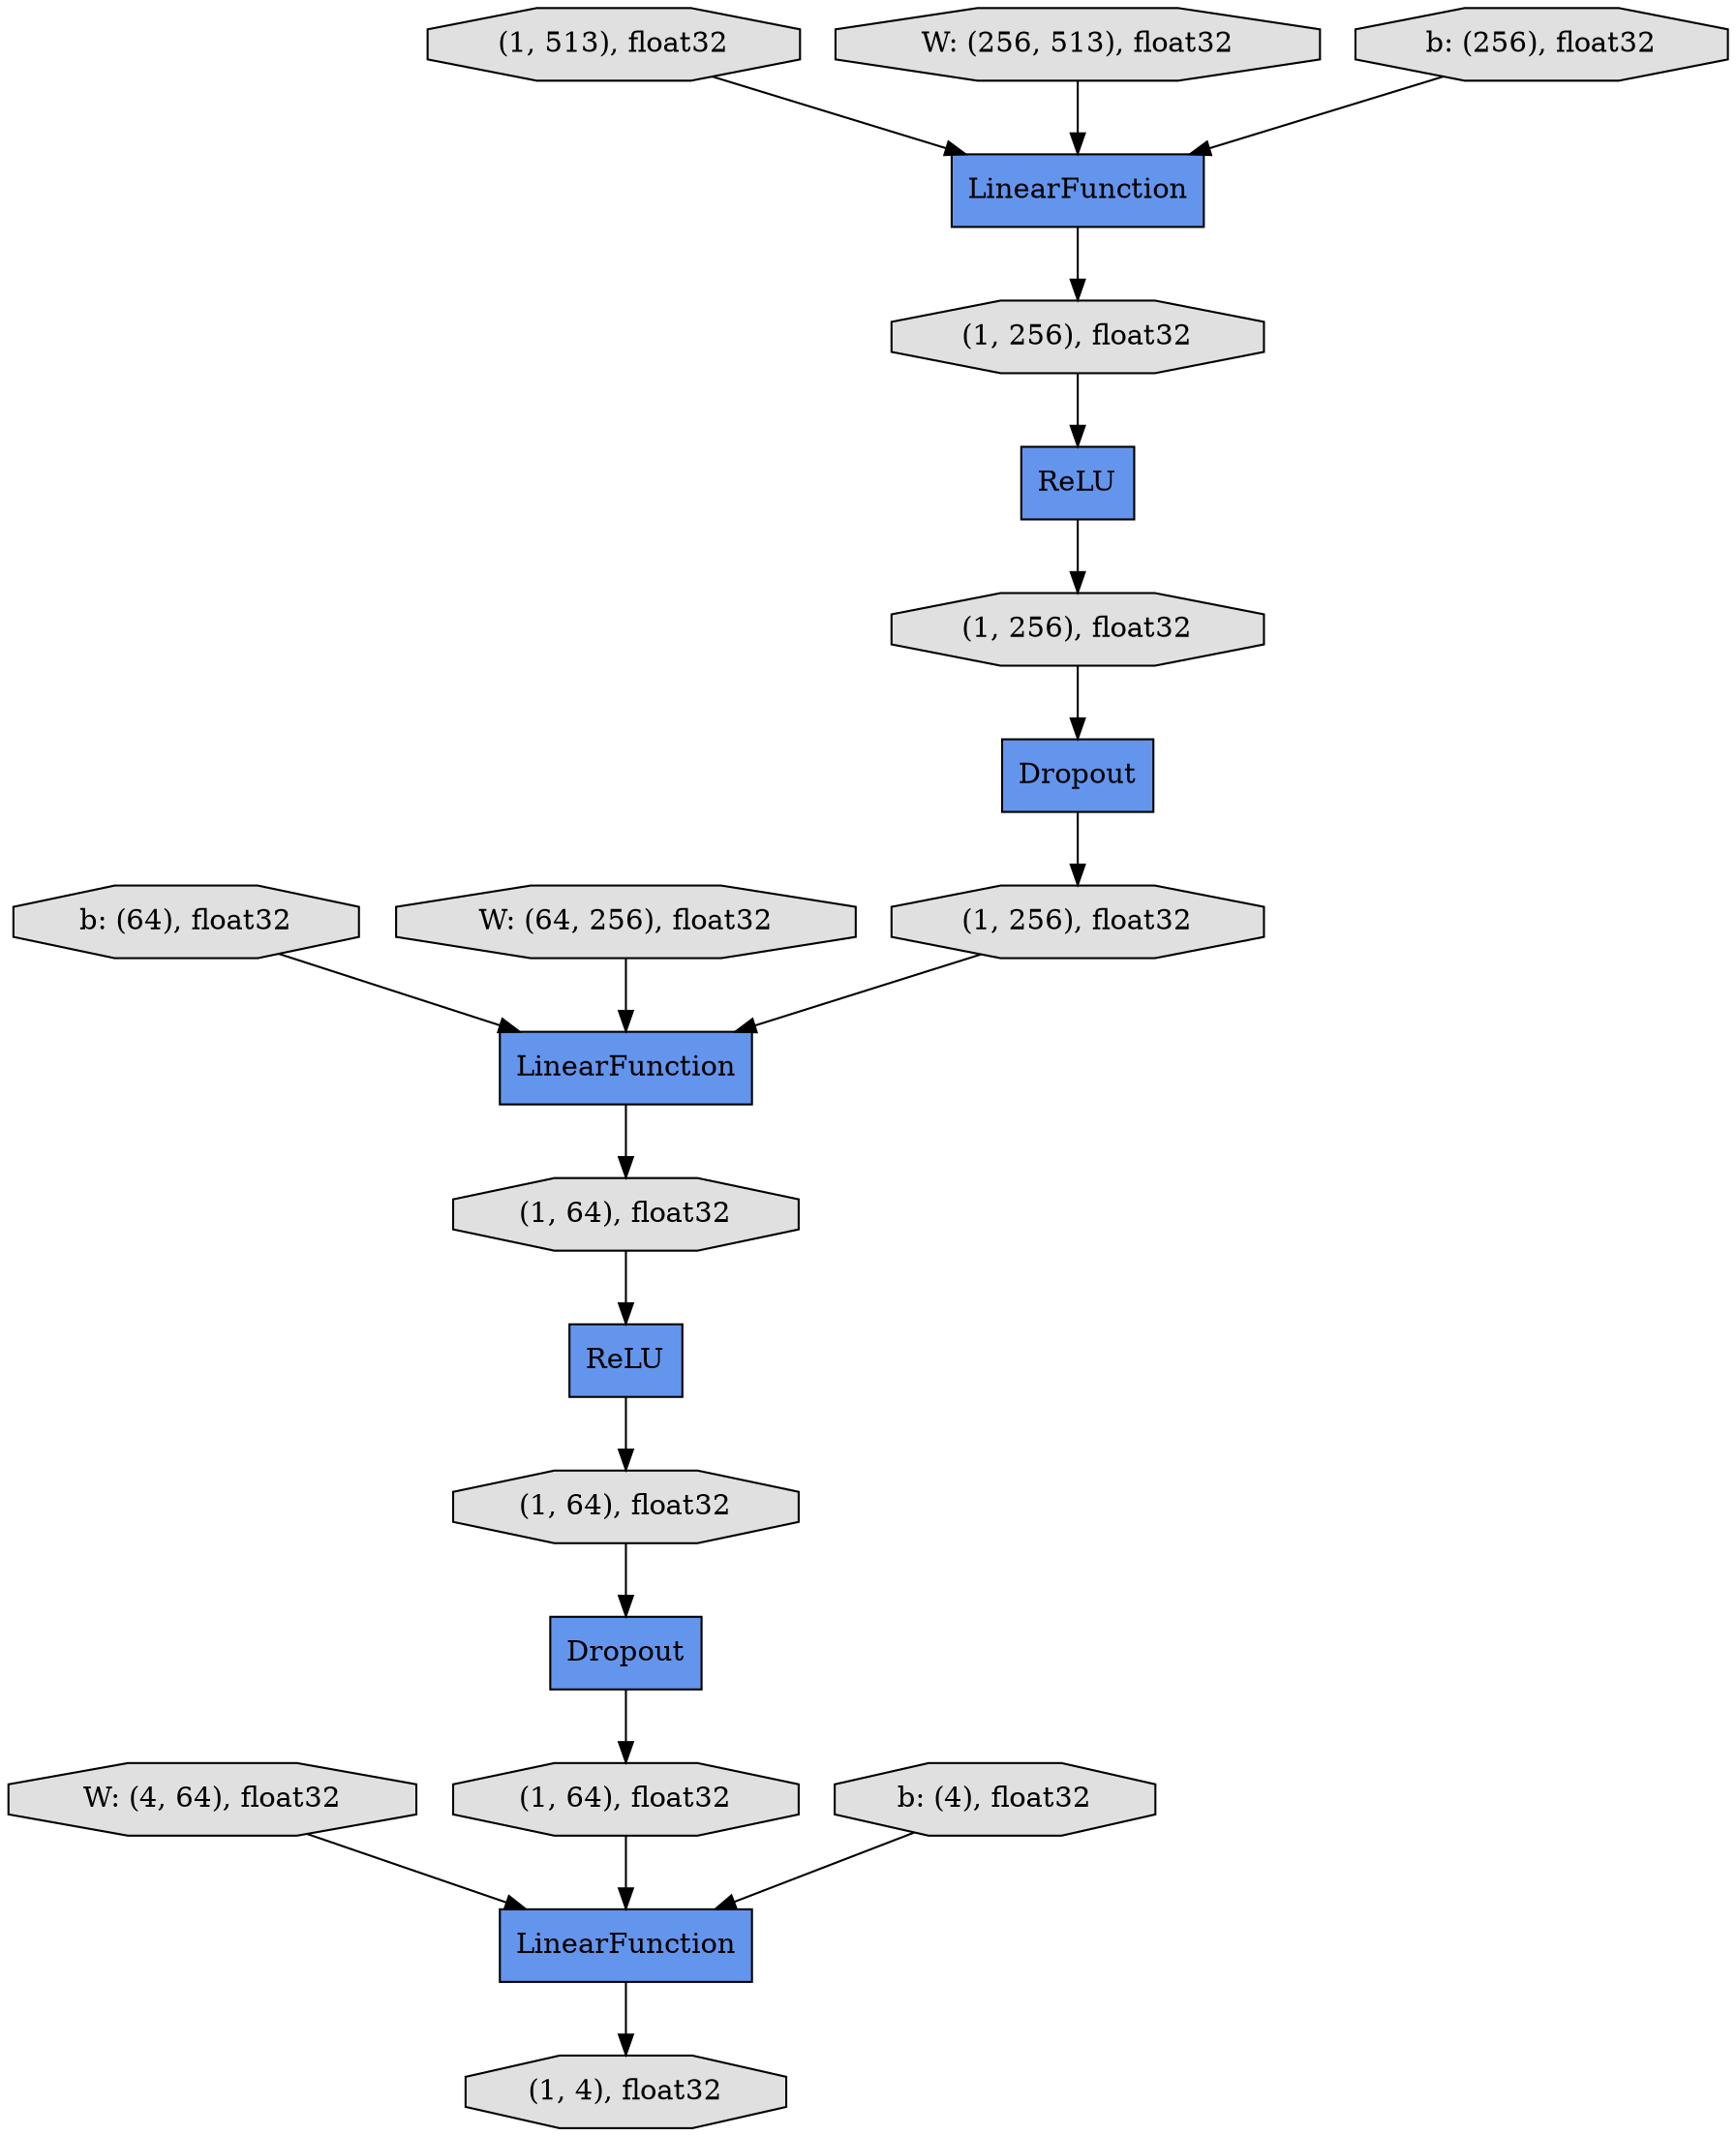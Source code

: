 digraph graphname{rankdir=TB;140155903588392 [label="LinearFunction",shape="record",fillcolor="#6495ED",style="filled"];140155903588448 [label="(1, 64), float32",shape="octagon",fillcolor="#E0E0E0",style="filled"];140155903588560 [label="(1, 513), float32",shape="octagon",fillcolor="#E0E0E0",style="filled"];140155903588616 [label="Dropout",shape="record",fillcolor="#6495ED",style="filled"];140155903990024 [label="LinearFunction",shape="record",fillcolor="#6495ED",style="filled"];140155903588672 [label="(1, 256), float32",shape="octagon",fillcolor="#E0E0E0",style="filled"];140155903588728 [label="LinearFunction",shape="record",fillcolor="#6495ED",style="filled"];140155903588784 [label="(1, 256), float32",shape="octagon",fillcolor="#E0E0E0",style="filled"];140155903588840 [label="ReLU",shape="record",fillcolor="#6495ED",style="filled"];140155903562248 [label="W: (4, 64), float32",shape="octagon",fillcolor="#E0E0E0",style="filled"];140155903588896 [label="ReLU",shape="record",fillcolor="#6495ED",style="filled"];140155903587216 [label="(1, 4), float32",shape="octagon",fillcolor="#E0E0E0",style="filled"];140154460896280 [label="W: (256, 513), float32",shape="octagon",fillcolor="#E0E0E0",style="filled"];140155903562808 [label="b: (64), float32",shape="octagon",fillcolor="#E0E0E0",style="filled"];140155903588280 [label="Dropout",shape="record",fillcolor="#6495ED",style="filled"];140155903563368 [label="W: (64, 256), float32",shape="octagon",fillcolor="#E0E0E0",style="filled"];140155903588056 [label="(1, 64), float32",shape="octagon",fillcolor="#E0E0E0",style="filled"];140155903991592 [label="b: (4), float32",shape="octagon",fillcolor="#E0E0E0",style="filled"];140155903588224 [label="(1, 256), float32",shape="octagon",fillcolor="#E0E0E0",style="filled"];140155903563704 [label="b: (256), float32",shape="octagon",fillcolor="#E0E0E0",style="filled"];140155903588336 [label="(1, 64), float32",shape="octagon",fillcolor="#E0E0E0",style="filled"];140155903990024 -> 140155903588672;140155903588056 -> 140155903588392;140155903588728 -> 140155903588336;140155903991592 -> 140155903588392;140155903562808 -> 140155903588728;140155903588672 -> 140155903588896;140154460896280 -> 140155903990024;140155903588560 -> 140155903990024;140155903588280 -> 140155903588056;140155903588784 -> 140155903588616;140155903563704 -> 140155903990024;140155903563368 -> 140155903588728;140155903588392 -> 140155903587216;140155903588224 -> 140155903588728;140155903588448 -> 140155903588280;140155903588336 -> 140155903588840;140155903588616 -> 140155903588224;140155903588896 -> 140155903588784;140155903562248 -> 140155903588392;140155903588840 -> 140155903588448;}